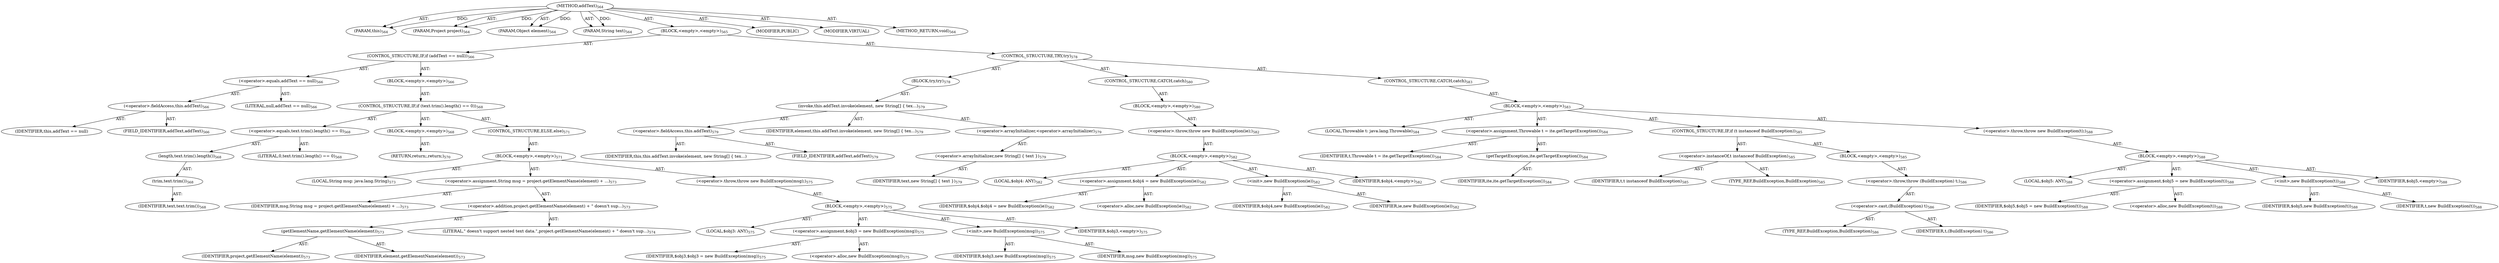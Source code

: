 digraph "addText" {  
"111669149701" [label = <(METHOD,addText)<SUB>564</SUB>> ]
"115964117060" [label = <(PARAM,this)<SUB>564</SUB>> ]
"115964117061" [label = <(PARAM,Project project)<SUB>564</SUB>> ]
"115964117062" [label = <(PARAM,Object element)<SUB>564</SUB>> ]
"115964117063" [label = <(PARAM,String text)<SUB>564</SUB>> ]
"25769803823" [label = <(BLOCK,&lt;empty&gt;,&lt;empty&gt;)<SUB>565</SUB>> ]
"47244640296" [label = <(CONTROL_STRUCTURE,IF,if (addText == null))<SUB>566</SUB>> ]
"30064771375" [label = <(&lt;operator&gt;.equals,addText == null)<SUB>566</SUB>> ]
"30064771376" [label = <(&lt;operator&gt;.fieldAccess,this.addText)<SUB>566</SUB>> ]
"68719477066" [label = <(IDENTIFIER,this,addText == null)> ]
"55834574911" [label = <(FIELD_IDENTIFIER,addText,addText)<SUB>566</SUB>> ]
"90194313272" [label = <(LITERAL,null,addText == null)<SUB>566</SUB>> ]
"25769803824" [label = <(BLOCK,&lt;empty&gt;,&lt;empty&gt;)<SUB>566</SUB>> ]
"47244640297" [label = <(CONTROL_STRUCTURE,IF,if (text.trim().length() == 0))<SUB>568</SUB>> ]
"30064771377" [label = <(&lt;operator&gt;.equals,text.trim().length() == 0)<SUB>568</SUB>> ]
"30064771378" [label = <(length,text.trim().length())<SUB>568</SUB>> ]
"30064771379" [label = <(trim,text.trim())<SUB>568</SUB>> ]
"68719477067" [label = <(IDENTIFIER,text,text.trim())<SUB>568</SUB>> ]
"90194313273" [label = <(LITERAL,0,text.trim().length() == 0)<SUB>568</SUB>> ]
"25769803825" [label = <(BLOCK,&lt;empty&gt;,&lt;empty&gt;)<SUB>568</SUB>> ]
"146028888070" [label = <(RETURN,return;,return;)<SUB>570</SUB>> ]
"47244640298" [label = <(CONTROL_STRUCTURE,ELSE,else)<SUB>571</SUB>> ]
"25769803826" [label = <(BLOCK,&lt;empty&gt;,&lt;empty&gt;)<SUB>571</SUB>> ]
"94489280546" [label = <(LOCAL,String msg: java.lang.String)<SUB>573</SUB>> ]
"30064771380" [label = <(&lt;operator&gt;.assignment,String msg = project.getElementName(element) + ...)<SUB>573</SUB>> ]
"68719477068" [label = <(IDENTIFIER,msg,String msg = project.getElementName(element) + ...)<SUB>573</SUB>> ]
"30064771381" [label = <(&lt;operator&gt;.addition,project.getElementName(element) + &quot; doesn't sup...)<SUB>573</SUB>> ]
"30064771382" [label = <(getElementName,getElementName(element))<SUB>573</SUB>> ]
"68719477069" [label = <(IDENTIFIER,project,getElementName(element))<SUB>573</SUB>> ]
"68719477070" [label = <(IDENTIFIER,element,getElementName(element))<SUB>573</SUB>> ]
"90194313274" [label = <(LITERAL,&quot; doesn't support nested text data.&quot;,project.getElementName(element) + &quot; doesn't sup...)<SUB>574</SUB>> ]
"30064771383" [label = <(&lt;operator&gt;.throw,throw new BuildException(msg);)<SUB>575</SUB>> ]
"25769803827" [label = <(BLOCK,&lt;empty&gt;,&lt;empty&gt;)<SUB>575</SUB>> ]
"94489280547" [label = <(LOCAL,$obj3: ANY)<SUB>575</SUB>> ]
"30064771384" [label = <(&lt;operator&gt;.assignment,$obj3 = new BuildException(msg))<SUB>575</SUB>> ]
"68719477071" [label = <(IDENTIFIER,$obj3,$obj3 = new BuildException(msg))<SUB>575</SUB>> ]
"30064771385" [label = <(&lt;operator&gt;.alloc,new BuildException(msg))<SUB>575</SUB>> ]
"30064771386" [label = <(&lt;init&gt;,new BuildException(msg))<SUB>575</SUB>> ]
"68719477072" [label = <(IDENTIFIER,$obj3,new BuildException(msg))<SUB>575</SUB>> ]
"68719477073" [label = <(IDENTIFIER,msg,new BuildException(msg))<SUB>575</SUB>> ]
"68719477074" [label = <(IDENTIFIER,$obj3,&lt;empty&gt;)<SUB>575</SUB>> ]
"47244640299" [label = <(CONTROL_STRUCTURE,TRY,try)<SUB>578</SUB>> ]
"25769803828" [label = <(BLOCK,try,try)<SUB>578</SUB>> ]
"30064771387" [label = <(invoke,this.addText.invoke(element, new String[] { tex...)<SUB>579</SUB>> ]
"30064771388" [label = <(&lt;operator&gt;.fieldAccess,this.addText)<SUB>579</SUB>> ]
"68719477075" [label = <(IDENTIFIER,this,this.addText.invoke(element, new String[] { tex...)> ]
"55834574912" [label = <(FIELD_IDENTIFIER,addText,addText)<SUB>579</SUB>> ]
"68719477076" [label = <(IDENTIFIER,element,this.addText.invoke(element, new String[] { tex...)<SUB>579</SUB>> ]
"30064771389" [label = <(&lt;operator&gt;.arrayInitializer,&lt;operator&gt;.arrayInitializer)<SUB>579</SUB>> ]
"30064771390" [label = <(&lt;operator&gt;.arrayInitializer,new String[] { text })<SUB>579</SUB>> ]
"68719477077" [label = <(IDENTIFIER,text,new String[] { text })<SUB>579</SUB>> ]
"47244640300" [label = <(CONTROL_STRUCTURE,CATCH,catch)<SUB>580</SUB>> ]
"25769803829" [label = <(BLOCK,&lt;empty&gt;,&lt;empty&gt;)<SUB>580</SUB>> ]
"30064771391" [label = <(&lt;operator&gt;.throw,throw new BuildException(ie);)<SUB>582</SUB>> ]
"25769803830" [label = <(BLOCK,&lt;empty&gt;,&lt;empty&gt;)<SUB>582</SUB>> ]
"94489280548" [label = <(LOCAL,$obj4: ANY)<SUB>582</SUB>> ]
"30064771392" [label = <(&lt;operator&gt;.assignment,$obj4 = new BuildException(ie))<SUB>582</SUB>> ]
"68719477078" [label = <(IDENTIFIER,$obj4,$obj4 = new BuildException(ie))<SUB>582</SUB>> ]
"30064771393" [label = <(&lt;operator&gt;.alloc,new BuildException(ie))<SUB>582</SUB>> ]
"30064771394" [label = <(&lt;init&gt;,new BuildException(ie))<SUB>582</SUB>> ]
"68719477079" [label = <(IDENTIFIER,$obj4,new BuildException(ie))<SUB>582</SUB>> ]
"68719477080" [label = <(IDENTIFIER,ie,new BuildException(ie))<SUB>582</SUB>> ]
"68719477081" [label = <(IDENTIFIER,$obj4,&lt;empty&gt;)<SUB>582</SUB>> ]
"47244640301" [label = <(CONTROL_STRUCTURE,CATCH,catch)<SUB>583</SUB>> ]
"25769803831" [label = <(BLOCK,&lt;empty&gt;,&lt;empty&gt;)<SUB>583</SUB>> ]
"94489280549" [label = <(LOCAL,Throwable t: java.lang.Throwable)<SUB>584</SUB>> ]
"30064771395" [label = <(&lt;operator&gt;.assignment,Throwable t = ite.getTargetException())<SUB>584</SUB>> ]
"68719477082" [label = <(IDENTIFIER,t,Throwable t = ite.getTargetException())<SUB>584</SUB>> ]
"30064771396" [label = <(getTargetException,ite.getTargetException())<SUB>584</SUB>> ]
"68719477083" [label = <(IDENTIFIER,ite,ite.getTargetException())<SUB>584</SUB>> ]
"47244640302" [label = <(CONTROL_STRUCTURE,IF,if (t instanceof BuildException))<SUB>585</SUB>> ]
"30064771397" [label = <(&lt;operator&gt;.instanceOf,t instanceof BuildException)<SUB>585</SUB>> ]
"68719477084" [label = <(IDENTIFIER,t,t instanceof BuildException)<SUB>585</SUB>> ]
"180388626443" [label = <(TYPE_REF,BuildException,BuildException)<SUB>585</SUB>> ]
"25769803832" [label = <(BLOCK,&lt;empty&gt;,&lt;empty&gt;)<SUB>585</SUB>> ]
"30064771398" [label = <(&lt;operator&gt;.throw,throw (BuildException) t;)<SUB>586</SUB>> ]
"30064771399" [label = <(&lt;operator&gt;.cast,(BuildException) t)<SUB>586</SUB>> ]
"180388626444" [label = <(TYPE_REF,BuildException,BuildException)<SUB>586</SUB>> ]
"68719477085" [label = <(IDENTIFIER,t,(BuildException) t)<SUB>586</SUB>> ]
"30064771400" [label = <(&lt;operator&gt;.throw,throw new BuildException(t);)<SUB>588</SUB>> ]
"25769803833" [label = <(BLOCK,&lt;empty&gt;,&lt;empty&gt;)<SUB>588</SUB>> ]
"94489280550" [label = <(LOCAL,$obj5: ANY)<SUB>588</SUB>> ]
"30064771401" [label = <(&lt;operator&gt;.assignment,$obj5 = new BuildException(t))<SUB>588</SUB>> ]
"68719477086" [label = <(IDENTIFIER,$obj5,$obj5 = new BuildException(t))<SUB>588</SUB>> ]
"30064771402" [label = <(&lt;operator&gt;.alloc,new BuildException(t))<SUB>588</SUB>> ]
"30064771403" [label = <(&lt;init&gt;,new BuildException(t))<SUB>588</SUB>> ]
"68719477087" [label = <(IDENTIFIER,$obj5,new BuildException(t))<SUB>588</SUB>> ]
"68719477088" [label = <(IDENTIFIER,t,new BuildException(t))<SUB>588</SUB>> ]
"68719477089" [label = <(IDENTIFIER,$obj5,&lt;empty&gt;)<SUB>588</SUB>> ]
"133143986197" [label = <(MODIFIER,PUBLIC)> ]
"133143986198" [label = <(MODIFIER,VIRTUAL)> ]
"128849018885" [label = <(METHOD_RETURN,void)<SUB>564</SUB>> ]
  "111669149701" -> "115964117060"  [ label = "AST: "] 
  "111669149701" -> "115964117061"  [ label = "AST: "] 
  "111669149701" -> "115964117062"  [ label = "AST: "] 
  "111669149701" -> "115964117063"  [ label = "AST: "] 
  "111669149701" -> "25769803823"  [ label = "AST: "] 
  "111669149701" -> "133143986197"  [ label = "AST: "] 
  "111669149701" -> "133143986198"  [ label = "AST: "] 
  "111669149701" -> "128849018885"  [ label = "AST: "] 
  "25769803823" -> "47244640296"  [ label = "AST: "] 
  "25769803823" -> "47244640299"  [ label = "AST: "] 
  "47244640296" -> "30064771375"  [ label = "AST: "] 
  "47244640296" -> "25769803824"  [ label = "AST: "] 
  "30064771375" -> "30064771376"  [ label = "AST: "] 
  "30064771375" -> "90194313272"  [ label = "AST: "] 
  "30064771376" -> "68719477066"  [ label = "AST: "] 
  "30064771376" -> "55834574911"  [ label = "AST: "] 
  "25769803824" -> "47244640297"  [ label = "AST: "] 
  "47244640297" -> "30064771377"  [ label = "AST: "] 
  "47244640297" -> "25769803825"  [ label = "AST: "] 
  "47244640297" -> "47244640298"  [ label = "AST: "] 
  "30064771377" -> "30064771378"  [ label = "AST: "] 
  "30064771377" -> "90194313273"  [ label = "AST: "] 
  "30064771378" -> "30064771379"  [ label = "AST: "] 
  "30064771379" -> "68719477067"  [ label = "AST: "] 
  "25769803825" -> "146028888070"  [ label = "AST: "] 
  "47244640298" -> "25769803826"  [ label = "AST: "] 
  "25769803826" -> "94489280546"  [ label = "AST: "] 
  "25769803826" -> "30064771380"  [ label = "AST: "] 
  "25769803826" -> "30064771383"  [ label = "AST: "] 
  "30064771380" -> "68719477068"  [ label = "AST: "] 
  "30064771380" -> "30064771381"  [ label = "AST: "] 
  "30064771381" -> "30064771382"  [ label = "AST: "] 
  "30064771381" -> "90194313274"  [ label = "AST: "] 
  "30064771382" -> "68719477069"  [ label = "AST: "] 
  "30064771382" -> "68719477070"  [ label = "AST: "] 
  "30064771383" -> "25769803827"  [ label = "AST: "] 
  "25769803827" -> "94489280547"  [ label = "AST: "] 
  "25769803827" -> "30064771384"  [ label = "AST: "] 
  "25769803827" -> "30064771386"  [ label = "AST: "] 
  "25769803827" -> "68719477074"  [ label = "AST: "] 
  "30064771384" -> "68719477071"  [ label = "AST: "] 
  "30064771384" -> "30064771385"  [ label = "AST: "] 
  "30064771386" -> "68719477072"  [ label = "AST: "] 
  "30064771386" -> "68719477073"  [ label = "AST: "] 
  "47244640299" -> "25769803828"  [ label = "AST: "] 
  "47244640299" -> "47244640300"  [ label = "AST: "] 
  "47244640299" -> "47244640301"  [ label = "AST: "] 
  "25769803828" -> "30064771387"  [ label = "AST: "] 
  "30064771387" -> "30064771388"  [ label = "AST: "] 
  "30064771387" -> "68719477076"  [ label = "AST: "] 
  "30064771387" -> "30064771389"  [ label = "AST: "] 
  "30064771388" -> "68719477075"  [ label = "AST: "] 
  "30064771388" -> "55834574912"  [ label = "AST: "] 
  "30064771389" -> "30064771390"  [ label = "AST: "] 
  "30064771390" -> "68719477077"  [ label = "AST: "] 
  "47244640300" -> "25769803829"  [ label = "AST: "] 
  "25769803829" -> "30064771391"  [ label = "AST: "] 
  "30064771391" -> "25769803830"  [ label = "AST: "] 
  "25769803830" -> "94489280548"  [ label = "AST: "] 
  "25769803830" -> "30064771392"  [ label = "AST: "] 
  "25769803830" -> "30064771394"  [ label = "AST: "] 
  "25769803830" -> "68719477081"  [ label = "AST: "] 
  "30064771392" -> "68719477078"  [ label = "AST: "] 
  "30064771392" -> "30064771393"  [ label = "AST: "] 
  "30064771394" -> "68719477079"  [ label = "AST: "] 
  "30064771394" -> "68719477080"  [ label = "AST: "] 
  "47244640301" -> "25769803831"  [ label = "AST: "] 
  "25769803831" -> "94489280549"  [ label = "AST: "] 
  "25769803831" -> "30064771395"  [ label = "AST: "] 
  "25769803831" -> "47244640302"  [ label = "AST: "] 
  "25769803831" -> "30064771400"  [ label = "AST: "] 
  "30064771395" -> "68719477082"  [ label = "AST: "] 
  "30064771395" -> "30064771396"  [ label = "AST: "] 
  "30064771396" -> "68719477083"  [ label = "AST: "] 
  "47244640302" -> "30064771397"  [ label = "AST: "] 
  "47244640302" -> "25769803832"  [ label = "AST: "] 
  "30064771397" -> "68719477084"  [ label = "AST: "] 
  "30064771397" -> "180388626443"  [ label = "AST: "] 
  "25769803832" -> "30064771398"  [ label = "AST: "] 
  "30064771398" -> "30064771399"  [ label = "AST: "] 
  "30064771399" -> "180388626444"  [ label = "AST: "] 
  "30064771399" -> "68719477085"  [ label = "AST: "] 
  "30064771400" -> "25769803833"  [ label = "AST: "] 
  "25769803833" -> "94489280550"  [ label = "AST: "] 
  "25769803833" -> "30064771401"  [ label = "AST: "] 
  "25769803833" -> "30064771403"  [ label = "AST: "] 
  "25769803833" -> "68719477089"  [ label = "AST: "] 
  "30064771401" -> "68719477086"  [ label = "AST: "] 
  "30064771401" -> "30064771402"  [ label = "AST: "] 
  "30064771403" -> "68719477087"  [ label = "AST: "] 
  "30064771403" -> "68719477088"  [ label = "AST: "] 
  "111669149701" -> "115964117060"  [ label = "DDG: "] 
  "111669149701" -> "115964117061"  [ label = "DDG: "] 
  "111669149701" -> "115964117062"  [ label = "DDG: "] 
  "111669149701" -> "115964117063"  [ label = "DDG: "] 
}
